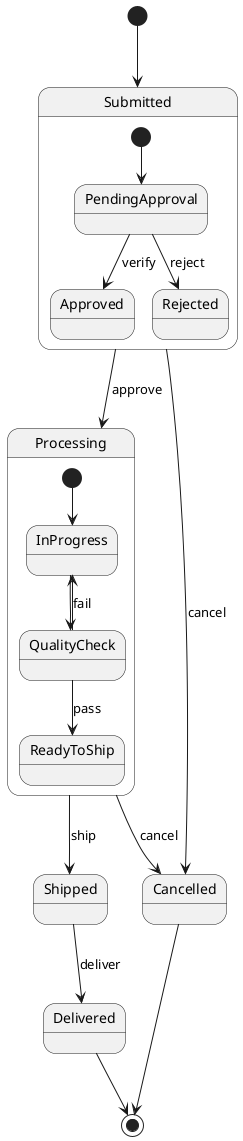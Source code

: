 @startuml Order State Machine

[*] --> Submitted
Submitted --> Processing : approve
Processing --> Shipped : ship
Shipped --> Delivered : deliver
Processing --> Cancelled : cancel
Submitted --> Cancelled : cancel
Cancelled --> [*]
Delivered --> [*]

state Submitted {
  [*] --> PendingApproval
  PendingApproval --> Approved : verify
  PendingApproval --> Rejected : reject
}

state Processing {
  [*] --> InProgress
  InProgress --> QualityCheck
  QualityCheck --> ReadyToShip : pass
  QualityCheck --> InProgress : fail
}

@enduml